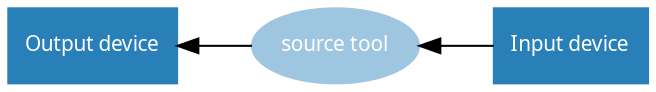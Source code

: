 /* vim: set et sw=4 sts=4: */

digraph {
    graph [rankdir=RL];
    edge [arrowhead=normal, style=solid];

    /* Devices */
    node [shape=rect, style=filled, color="#2980b9", fontname=Sans, fontcolor="#ffffff", fontsize=10];

    output [label="Output device"]
    input [label="Input device"]

    /* functions */
    node [shape=oval, style=filled, color="#9ec6e0", fontcolor="#ffffff"];

    tool [label="source tool"]

    input -> tool -> output;
}
